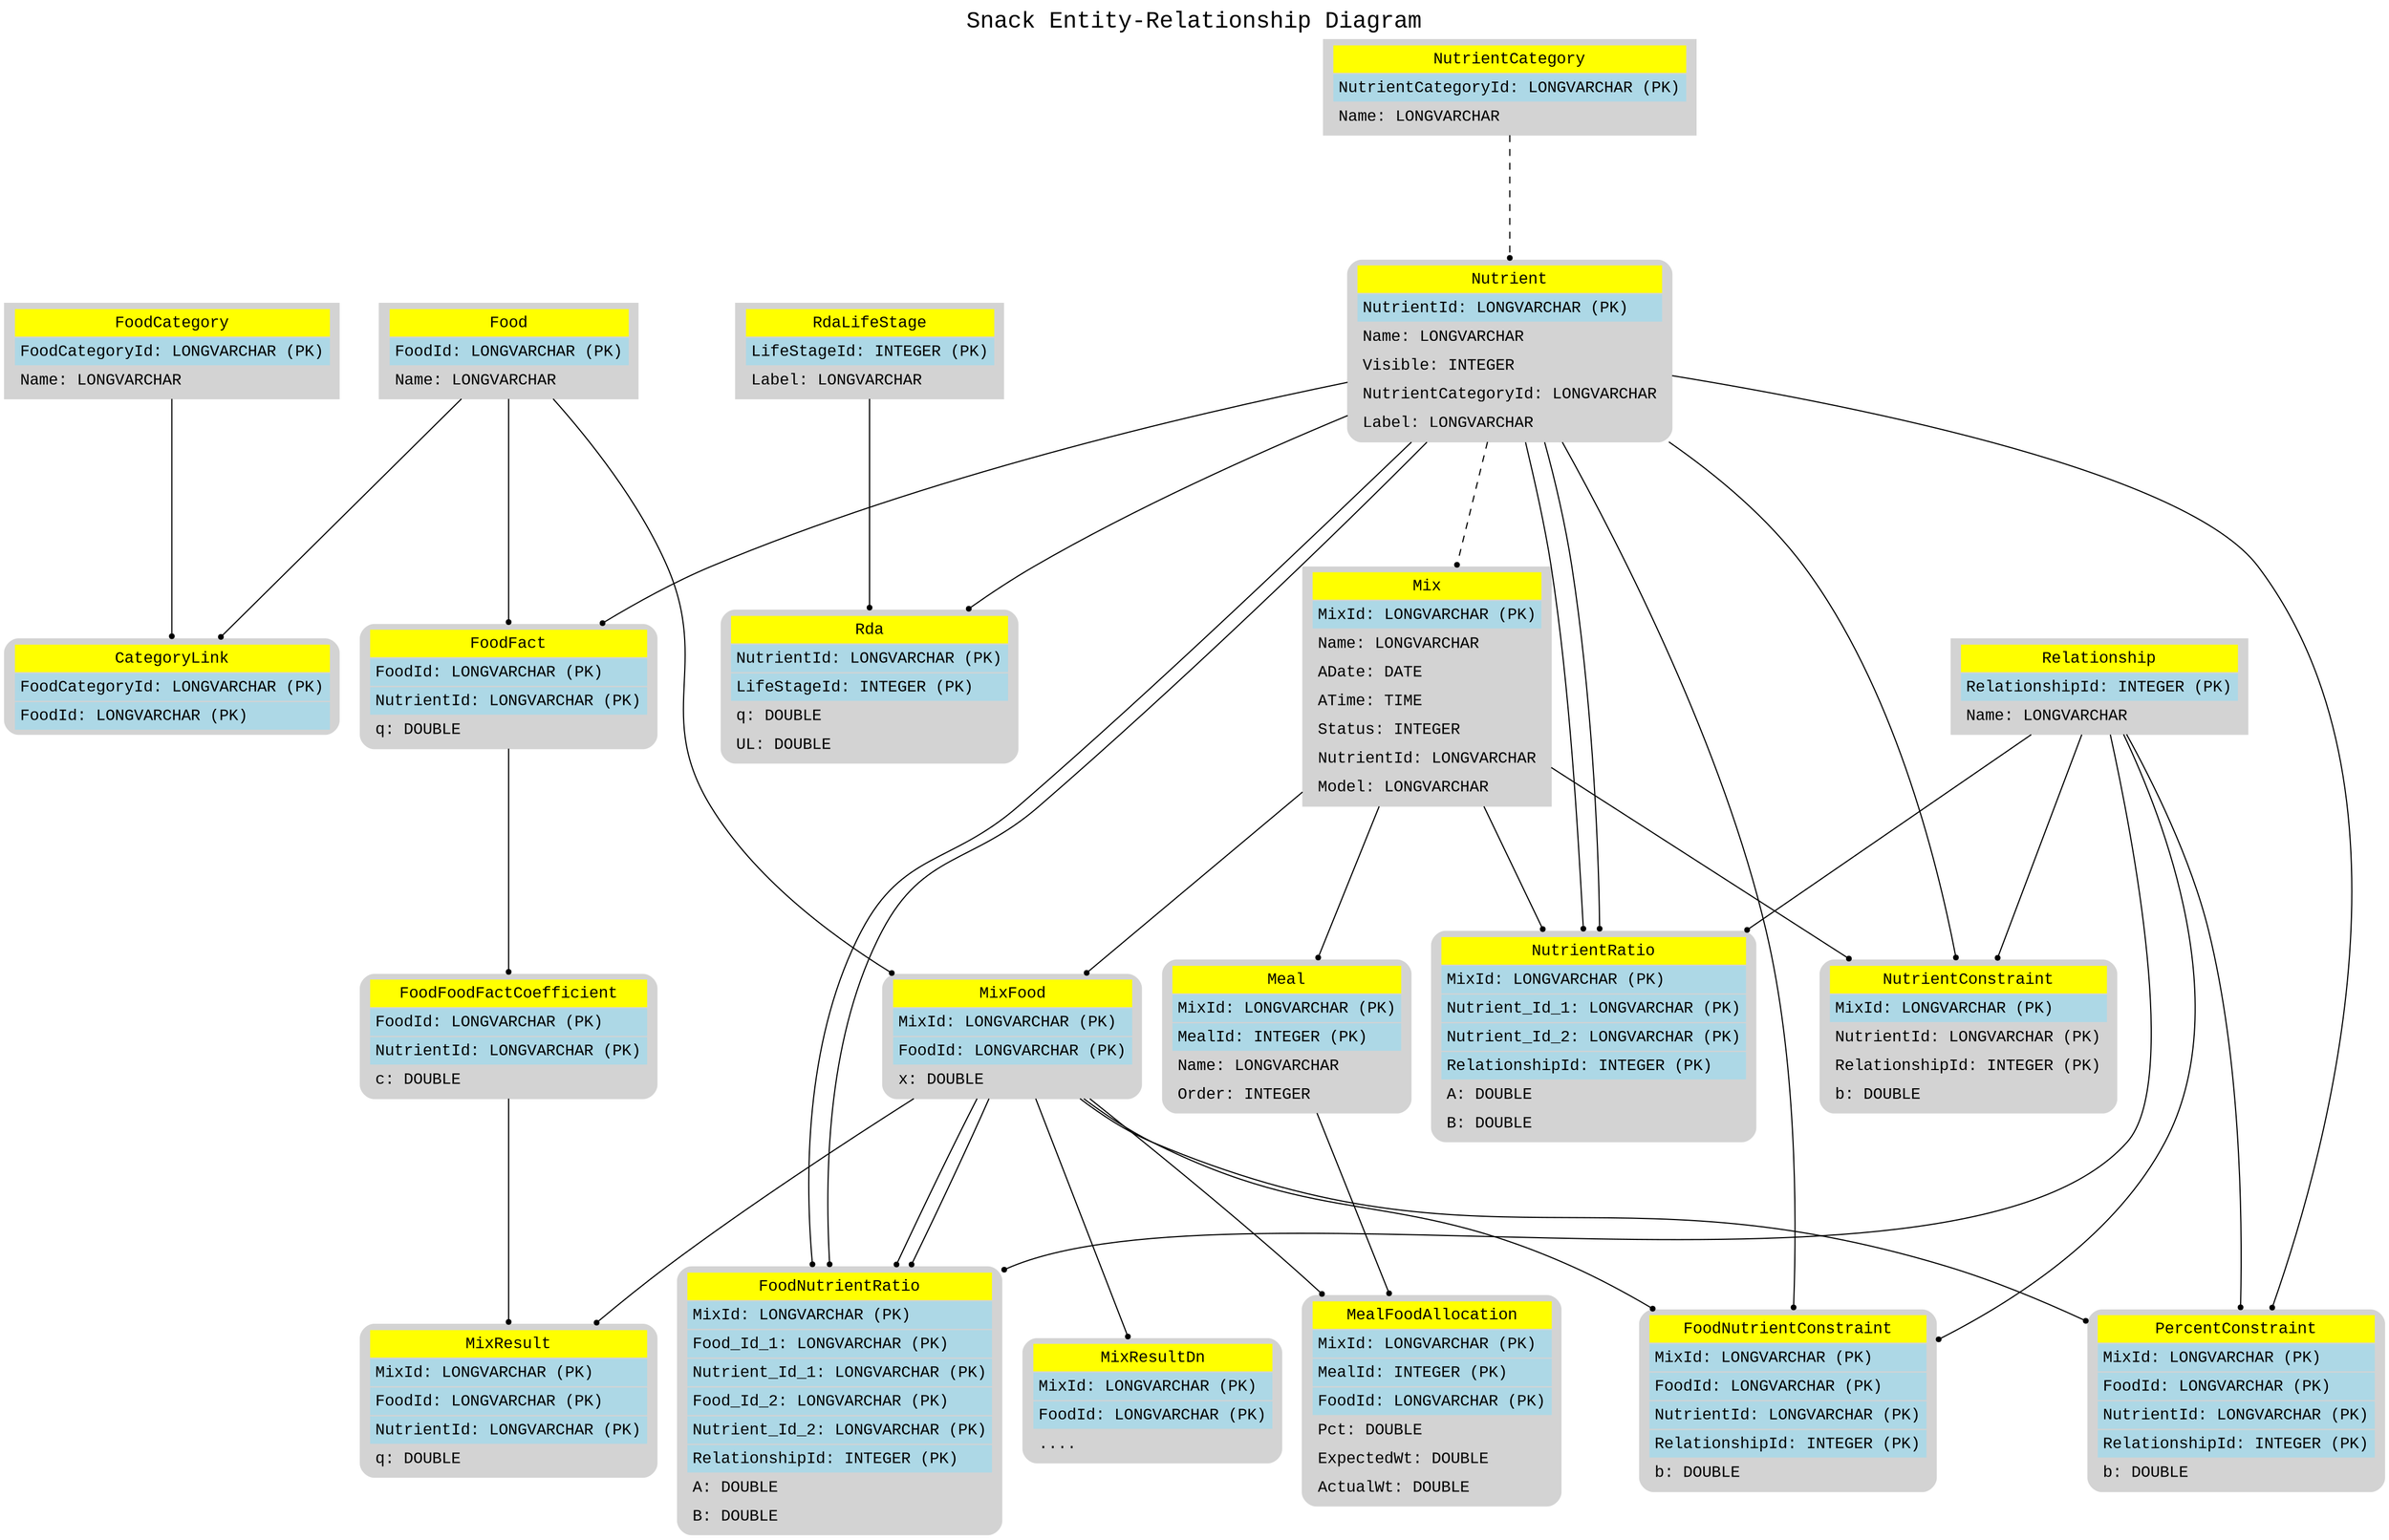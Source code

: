 /* courtesy Jorge Garcia de Alba */

digraph example_1 {
    labelloc = "t";
    label = "Snack Entity-Relationship Diagram";
    fontsize = 20;
    fontname = "Liberation Mono"
    size = "100,100";
    nodesep = 0.25;
    ranksep = 1.5;
    /*layout=neato*/
    node [color = lightgray, style = filled,fontname = "Liberation Mono"];
    /*Tables*/
    FoodFactCoefficient [shape=Mrecord, label=<
        <table border="0" cellborder="1" cellspacing="0" cellpadding="4">
            <tr><td bgcolor="yellow">FoodFoodFactCoefficient</td></tr>
            <tr><td bgcolor="lightblue" align="left">FoodId: LONGVARCHAR (PK)</td></tr>
            <tr><td bgcolor="lightblue" align="left">NutrientId: LONGVARCHAR (PK)</td></tr>
            <tr><td align="left">c: DOUBLE</td></tr>
        </table>
    >]
    FoodCategory [shape=record, label=<
        <table border="0" cellborder="1" cellspacing="0" cellpadding="4">
            <tr><td bgcolor="yellow">FoodCategory</td></tr>
            <tr><td bgcolor="lightblue" align="left">FoodCategoryId: LONGVARCHAR (PK)</td></tr>
            <tr><td align="left">Name: LONGVARCHAR</td></tr>
        </table>
    >]
    Food [shape=record, label=<
        <table border="0" cellborder="1" cellspacing="0" cellpadding="4">
            <tr><td bgcolor="yellow">Food</td></tr>
            <tr><td bgcolor="lightblue" align="left">FoodId: LONGVARCHAR (PK)</td></tr>
            <tr><td align="left">Name: LONGVARCHAR</td></tr>
        </table>
    >]
    FoodFact [shape=Mrecord, label=<
        <table border="0" cellborder="1" cellspacing="0" cellpadding="4">
            <tr><td bgcolor="yellow">FoodFact</td></tr>
            <tr><td bgcolor="lightblue" align="left">FoodId: LONGVARCHAR (PK)</td></tr>
            <tr><td bgcolor="lightblue" align="left">NutrientId: LONGVARCHAR (PK)</td></tr>
            <tr><td align="left">q: DOUBLE</td></tr>
        </table>
    >]
    Relationship [shape=record, label=<
        <table border="0" cellborder="1" cellspacing="0" cellpadding="4">
            <tr><td bgcolor="yellow">Relationship</td></tr>
            <tr><td bgcolor="lightblue" align="left">RelationshipId: INTEGER (PK)</td></tr>
            <tr><td align="left">Name: LONGVARCHAR</td></tr>
        </table>
    >]
    Mix [shape=record, label=<
        <table border="0" cellborder="1" cellspacing="0" cellpadding="4">
            <tr><td bgcolor="yellow">Mix</td></tr>
            <tr><td bgcolor="lightblue" align="left">MixId: LONGVARCHAR (PK)</td></tr>
            <tr><td align="left">Name: LONGVARCHAR</td></tr>
            <tr><td align="left">ADate: DATE</td></tr>
            <tr><td align="left">ATime: TIME</td></tr>
            <tr><td align="left">Status: INTEGER</td></tr>
            <tr><td align="left">NutrientId: LONGVARCHAR</td></tr>
            <tr><td align="left">Model: LONGVARCHAR</td></tr>
        </table>
    >]
    NutrientCategory [shape=record, label=<
        <table border="0" cellborder="1" cellspacing="0" cellpadding="4">
            <tr><td bgcolor="yellow">NutrientCategory</td></tr>
            <tr><td bgcolor="lightblue" align="left">NutrientCategoryId: LONGVARCHAR (PK)</td></tr>
            <tr><td align="left">Name: LONGVARCHAR</td></tr>
        </table>
    >]
    Nutrient [shape=Mrecord, label=<
        <table border="0" cellborder="1" cellspacing="0" cellpadding="4">
            <tr><td bgcolor="yellow">Nutrient</td></tr>
            <tr><td bgcolor="lightblue" align="left">NutrientId: LONGVARCHAR (PK)</td></tr>
            <tr><td align="left">Name: LONGVARCHAR</td></tr>
            <tr><td align="left">Visible: INTEGER</td></tr>
            <tr><td align="left">NutrientCategoryId: LONGVARCHAR</td></tr>
            <tr><td align="left">Label: LONGVARCHAR</td></tr>           
        </table>
    >]
    MixFood [shape=Mrecord, label=<
        <table border="0" cellborder="1" cellspacing="0" cellpadding="4">
            <tr><td bgcolor="yellow">MixFood</td></tr>
            <tr><td bgcolor="lightblue" align="left">MixId: LONGVARCHAR (PK)</td></tr>
            <tr><td bgcolor="lightblue" align="left">FoodId: LONGVARCHAR (PK)</td></tr>
            <tr><td align="left">x: DOUBLE</td></tr>
        </table>
    >]
    FoodNutrientRatio [shape=Mrecord, label=<
        <table border="0" cellborder="1" cellspacing="0" cellpadding="4">
            <tr><td bgcolor="yellow">FoodNutrientRatio</td></tr>
            <tr><td bgcolor="lightblue" align="left">MixId: LONGVARCHAR (PK)</td></tr>
            <tr><td bgcolor="lightblue" align="left">Food_Id_1: LONGVARCHAR (PK)</td></tr>
            <tr><td bgcolor="lightblue" align="left">Nutrient_Id_1: LONGVARCHAR (PK)</td></tr>
            <tr><td bgcolor="lightblue" align="left">Food_Id_2: LONGVARCHAR (PK)</td></tr>
            <tr><td bgcolor="lightblue" align="left">Nutrient_Id_2: LONGVARCHAR (PK)</td></tr>
            <tr><td bgcolor="lightblue" align="left">RelationshipId: INTEGER (PK)</td></tr>
            <tr><td align="left">A: DOUBLE</td></tr>
            <tr><td align="left">B: DOUBLE</td></tr>
        </table>
    >]
    NutrientRatio [shape=Mrecord, label=<
        <table border="0" cellborder="1" cellspacing="0" cellpadding="4">
            <tr><td bgcolor="yellow">NutrientRatio</td></tr>
            <tr><td bgcolor="lightblue" align="left">MixId: LONGVARCHAR (PK)</td></tr>
            <tr><td bgcolor="lightblue" align="left">Nutrient_Id_1: LONGVARCHAR (PK)</td></tr>
            <tr><td bgcolor="lightblue" align="left">Nutrient_Id_2: LONGVARCHAR (PK)</td></tr>
            <tr><td bgcolor="lightblue" align="left">RelationshipId: INTEGER (PK)</td></tr>
            <tr><td align="left">A: DOUBLE</td></tr>
            <tr><td align="left">B: DOUBLE</td></tr>
        </table>
    >]
    NutrientConstraint [shape=Mrecord, label=<
        <table border="0" cellborder="1" cellspacing="0" cellpadding="4">
            <tr><td bgcolor="yellow">NutrientConstraint</td></tr>
            <tr><td bgcolor="lightblue" align="left">MixId: LONGVARCHAR (PK)</td></tr>
            <tr><td align="left">NutrientId: LONGVARCHAR (PK)</td></tr>
            <tr><td align="left">RelationshipId: INTEGER (PK)</td></tr>
            <tr><td align="left">b: DOUBLE</td></tr>
        </table>
    >]
    FoodNutrientConstraint [shape=Mrecord, label=<
        <table border="0" cellborder="1" cellspacing="0" cellpadding="4">
            <tr><td bgcolor="yellow">FoodNutrientConstraint</td></tr>
            <tr><td bgcolor="lightblue" align="left">MixId: LONGVARCHAR (PK)</td></tr>
            <tr><td bgcolor="lightblue" align="left">FoodId: LONGVARCHAR (PK)</td></tr>
            <tr><td bgcolor="lightblue" align="left">NutrientId: LONGVARCHAR (PK)</td></tr>
            <tr><td bgcolor="lightblue" align="left">RelationshipId: INTEGER (PK)</td></tr>
            <tr><td align="left">b: DOUBLE</td></tr>
        </table>
    >]
    CategoryLink [shape=Mrecord, label=<
        <table border="0" cellborder="1" cellspacing="0" cellpadding="4">
            <tr><td bgcolor="yellow">CategoryLink</td></tr>
            <tr><td bgcolor="lightblue" align="left">FoodCategoryId: LONGVARCHAR (PK)</td></tr>
            <tr><td bgcolor="lightblue" align="left">FoodId: LONGVARCHAR (PK)</td></tr>
        </table>
    >]
    PercentConstraint [shape=Mrecord, label=<
        <table border="0" cellborder="1" cellspacing="0" cellpadding="4">
            <tr><td bgcolor="yellow">PercentConstraint</td></tr>
            <tr><td bgcolor="lightblue" align="left">MixId: LONGVARCHAR (PK)</td></tr>
            <tr><td bgcolor="lightblue" align="left">FoodId: LONGVARCHAR (PK)</td></tr>
            <tr><td bgcolor="lightblue" align="left">NutrientId: LONGVARCHAR (PK)</td></tr>
            <tr><td bgcolor="lightblue" align="left">RelationshipId: INTEGER (PK)</td></tr>
            <tr><td align="left">b: DOUBLE</td></tr>
        </table>
    >]
    Rda [shape=Mrecord, label=<
        <table border="0" cellborder="1" cellspacing="0" cellpadding="4">
            <tr><td bgcolor="yellow">Rda</td></tr>
            <tr><td bgcolor="lightblue" align="left">NutrientId: LONGVARCHAR (PK)</td></tr>
            <tr><td bgcolor="lightblue" align="left">LifeStageId: INTEGER (PK)</td></tr>
            <tr><td align="left">q: DOUBLE</td></tr>
            <tr><td align="left">UL: DOUBLE</td></tr>
        </table>
    >]
    RdaLifeStage [shape=record, label=<
        <table border="0" cellborder="1" cellspacing="0" cellpadding="4">
            <tr><td bgcolor="yellow">RdaLifeStage</td></tr>
            <tr><td bgcolor="lightblue" align="left">LifeStageId: INTEGER (PK)</td></tr>
            <tr><td align="left">Label: LONGVARCHAR</td></tr>
        </table>
    >]
    MixResult [shape=Mrecord, label=<
        <table border="0" cellborder="1" cellspacing="0" cellpadding="4">
            <tr><td bgcolor="yellow">MixResult</td></tr>
            <tr><td bgcolor="lightblue" align="left">MixId: LONGVARCHAR (PK)</td></tr>
            <tr><td bgcolor="lightblue" align="left">FoodId: LONGVARCHAR (PK)</td></tr>
            <tr><td bgcolor="lightblue" align="left">NutrientId: LONGVARCHAR (PK)</td></tr>
            <tr><td align="left">q: DOUBLE</td></tr>
        </table>
    >]
    MixResultDn [shape=Mrecord, label=<
        <table border="0" cellborder="1" cellspacing="0" cellpadding="4">
            <tr><td bgcolor="yellow">MixResultDn</td></tr>
            <tr><td bgcolor="lightblue" align="left">MixId: LONGVARCHAR (PK)</td></tr>
            <tr><td bgcolor="lightblue" align="left">FoodId: LONGVARCHAR (PK)</td></tr>
            <tr><td align="left">....</td></tr>
        </table>
    >]
    Meal [shape=Mrecord, label=<
        <table border="0" cellborder="1" cellspacing="0" cellpadding="4">
            <tr><td bgcolor="yellow">Meal</td></tr>
            <tr><td bgcolor="lightblue" align="left">MixId: LONGVARCHAR (PK)</td></tr>
            <tr><td bgcolor="lightblue" align="left">MealId: INTEGER (PK)</td></tr>
            <tr><td align="left">Name: LONGVARCHAR</td></tr>
            <tr><td align="left">Order: INTEGER</td></tr>
        </table>
    >]
    MealFoodAllocation [shape=Mrecord, label=<
        <table border="0" cellborder="1" cellspacing="0" cellpadding="4">
            <tr><td bgcolor="yellow">MealFoodAllocation</td></tr>
            <tr><td bgcolor="lightblue" align="left">MixId: LONGVARCHAR (PK)</td></tr>
            <tr><td bgcolor="lightblue" align="left">MealId: INTEGER (PK)</td></tr>
            <tr><td bgcolor="lightblue" align="left">FoodId: LONGVARCHAR (PK)</td></tr>
            <tr><td align="left">Pct: DOUBLE</td></tr>    
            <tr><td align="left">ExpectedWt: DOUBLE</td></tr>
            <tr><td align="left">ActualWt: DOUBLE</td></tr>
        </table>
    >]

    edge [penwidth=1,fontname="Liberation Mono" len=5, arrowsize=0.5, arrowhead=dot, arrowtail=none, dir=forward, style=solid]
    "FoodCategory" -> "CategoryLink" [dir=forward,weight=1];
    edge [penwidth=1,fontname="Liberation Mono" len=5, arrowsize=0.5, arrowhead=dot, arrowtail=none, dir=forward, style=solid]
    "Food" -> "FoodFact" [dir=forward,weight=1];
    edge [penwidth=1,fontname="Liberation Mono" len=5, arrowsize=0.5, arrowhead=dot, arrowtail=none, dir=forward, style=solid]
    "Food" -> "MixFood" [dir=forward,weight=1];
    edge [penwidth=1,fontname="Liberation Mono" len=5, arrowsize=0.5, arrowhead=dot, arrowtail=none, dir=forward, style=solid]
    "Food" -> "CategoryLink" [dir=forward,weight=1];
    edge [penwidth=1,fontname="Liberation Mono" len=5, arrowsize=0.5, arrowhead=dot, arrowtail=none, dir=forward, style=solid]
    "FoodFact" -> "FoodFactCoefficient" [dir=forward,weight=1];
    edge [penwidth=1,fontname="Liberation Mono" len=5, arrowsize=0.5, arrowhead=dot, arrowtail=none, dir=forward, style=solid]
    "Relationship" -> "FoodNutrientRatio" [dir=forward,weight=1];
    edge [penwidth=1,fontname="Liberation Mono" len=5, arrowsize=0.5, arrowhead=dot, arrowtail=none, dir=forward, style=solid]
    "Relationship" -> "NutrientRatio" [dir=forward,weight=1];
    edge [penwidth=1,fontname="Liberation Mono" len=5, arrowsize=0.5, arrowhead=dot, arrowtail=none, dir=forward, style=solid]
    "Relationship" -> "NutrientConstraint" [dir=forward,weight=1];
    edge [penwidth=1,fontname="Liberation Mono" len=5, arrowsize=0.5, arrowhead=dot, arrowtail=none, dir=forward, style=solid]
    "Relationship" -> "FoodNutrientConstraint" [dir=forward,weight=1];
    edge [penwidth=1,fontname="Liberation Mono" len=5, arrowsize=0.5, arrowhead=dot, arrowtail=none, dir=forward, style=solid]
    "Relationship" -> "PercentConstraint" [dir=forward,weight=1];
    edge [penwidth=1,fontname="Liberation Mono" len=5, arrowsize=0.5, arrowhead=dot, arrowtail=none, dir=forward, style=solid]
    "Mix" -> "MixFood" [dir=forward,weight=1];
    edge [penwidth=1,fontname="Liberation Mono" len=5, arrowsize=0.5, arrowhead=dot, arrowtail=none, dir=forward, style=solid]
    "Mix" -> "NutrientRatio" [dir=forward,weight=1];
    edge [penwidth=1,fontname="Liberation Mono" len=5, arrowsize=0.5, arrowhead=dot, arrowtail=none, dir=forward, style=solid]
    "Mix" -> "NutrientConstraint" [dir=forward,weight=1];
    edge [penwidth=1,fontname="Liberation Mono" len=5, arrowsize=0.5, arrowhead=dot, arrowtail=none, dir=forward, style=solid]
    "Nutrient" -> "FoodFact" [dir=forward,weight=1];
    edge [penwidth=1,fontname="Liberation Mono" len=5, arrowsize=0.5, arrowhead=dot, arrowtail=none, dir=forward, style=solid]
    "Nutrient" -> "FoodNutrientRatio" [dir=forward,weight=1];
    edge [penwidth=1,fontname="Liberation Mono" len=5, arrowsize=0.5, arrowhead=dot, arrowtail=none, dir=forward, style=solid]
    "Nutrient" -> "FoodNutrientRatio" [dir=forward,weight=1];
    edge [penwidth=1,fontname="Liberation Mono" len=5, arrowsize=0.5, arrowhead=dot, arrowtail=none, dir=forward, style=dashed]
    "Nutrient" -> "Mix" [dir=forward,weight=1];        
    edge [penwidth=1,fontname="Liberation Mono" len=5, arrowsize=0.5, arrowhead=dot, arrowtail=none, dir=forward, style=solid]
    "Nutrient" -> "NutrientRatio" [dir=forward,weight=1];
    edge [penwidth=1,fontname="Liberation Mono" len=5, arrowsize=0.5, arrowhead=dot, arrowtail=none, dir=forward, style=solid]
    "Nutrient" -> "NutrientRatio" [dir=forward,weight=1];
    edge [penwidth=1,fontname="Liberation Mono" len=5, arrowsize=0.5, arrowhead=dot, arrowtail=none, dir=forward, style=solid]
    "Nutrient" -> "NutrientConstraint" [dir=forward,weight=1];
    edge [penwidth=1,fontname="Liberation Mono" len=5, arrowsize=0.5, arrowhead=dot, arrowtail=none, dir=forward, style=solid]
    "Nutrient" -> "FoodNutrientConstraint" [dir=forward,weight=1];
    edge [penwidth=1,fontname="Liberation Mono" len=5, arrowsize=0.5, arrowhead=dot, arrowtail=none, dir=forward, style=solid]
    "Nutrient" -> "PercentConstraint" [dir=forward,weight=1];
    edge [penwidth=1,fontname="Liberation Mono" len=5, arrowsize=0.5, arrowhead=dot, arrowtail=none, dir=forward, style=solid]
    "Nutrient" -> "Rda" [dir=forward,weight=1];
    edge [penwidth=1,fontname="Liberation Mono" len=5, arrowsize=0.5, arrowhead=dot, arrowtail=none, dir=forward, style=dashed]
    "NutrientCategory" -> "Nutrient" [dir=forward,weight=1];
    edge [penwidth=1,fontname="Liberation Mono" len=5, arrowsize=0.5, arrowhead=dot, arrowtail=none, dir=forward, style=solid]
    "MixFood" -> "FoodNutrientRatio" [dir=forward,weight=1];
    edge [penwidth=1,fontname="Liberation Mono" len=5, arrowsize=0.5, arrowhead=dot, arrowtail=none, dir=forward, style=solid]
    "MixFood" -> "FoodNutrientRatio" [dir=forward,weight=1];
    edge [penwidth=1,fontname="Liberation Mono" len=5, arrowsize=0.5, arrowhead=dot, arrowtail=none, dir=forward, style=solid]
    "MixFood" -> "FoodNutrientConstraint" [dir=forward,weight=1];
    edge [penwidth=1,fontname="Liberation Mono" len=5, arrowsize=0.5, arrowhead=dot, arrowtail=none, dir=forward, style=solid]
    "MixFood" -> "PercentConstraint" [dir=forward,weight=1];
    edge [penwidth=1,fontname="Liberation Mono" len=5, arrowsize=0.5, arrowhead=dot, arrowtail=none, dir=forward, style=solid]
    "RdaLifeStage" -> "Rda" [dir=forward,weight=1];
    edge [penwidth=1,fontname="Liberation Mono" len=5, arrowsize=0.5, arrowhead=dot, arrowtail=none, dir=forward, style=solid]
    "MixFood" -> "MixResult" [dir=forward,weight=1];
    edge [penwidth=1,fontname="Liberation Mono" len=5, arrowsize=0.5, arrowhead=dot, arrowtail=none, dir=forward, style=solid]
    "FoodFactCoefficient" -> "MixResult" [dir=forward,weight=1];
    edge [penwidth=1,fontname="Liberation Mono" len=5, arrowsize=0.5, arrowhead=dot, arrowtail=none, dir=forward, style=solid]
    "MixFood" -> "MixResultDn" [dir=forward,weight=1];
    edge [penwidth=1,fontname="Liberation Mono" len=5, arrowsize=0.5, arrowhead=dot, arrowtail=none, dir=forward, style=solid]
    "Mix" -> "Meal" [dir=forward,weight=1];
    edge [penwidth=1,fontname="Liberation Mono" len=5, arrowsize=0.5, arrowhead=dot, arrowtail=none, dir=forward, style=solid]
    "Meal" -> "MealFoodAllocation" [dir=forward,weight=1];
    edge [penwidth=1,fontname="Liberation Mono" len=5, arrowsize=0.5, arrowhead=dot, arrowtail=none, dir=forward, style=solid]
    "MixFood" -> "MealFoodAllocation" [dir=forward,weight=1];
}
